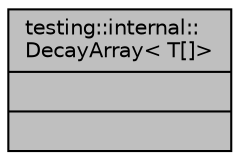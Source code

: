 digraph "testing::internal::DecayArray&lt; T[]&gt;"
{
  edge [fontname="Helvetica",fontsize="10",labelfontname="Helvetica",labelfontsize="10"];
  node [fontname="Helvetica",fontsize="10",shape=record];
  Node1 [label="{testing::internal::\lDecayArray\< T[]\>\n||}",height=0.2,width=0.4,color="black", fillcolor="grey75", style="filled", fontcolor="black"];
}
